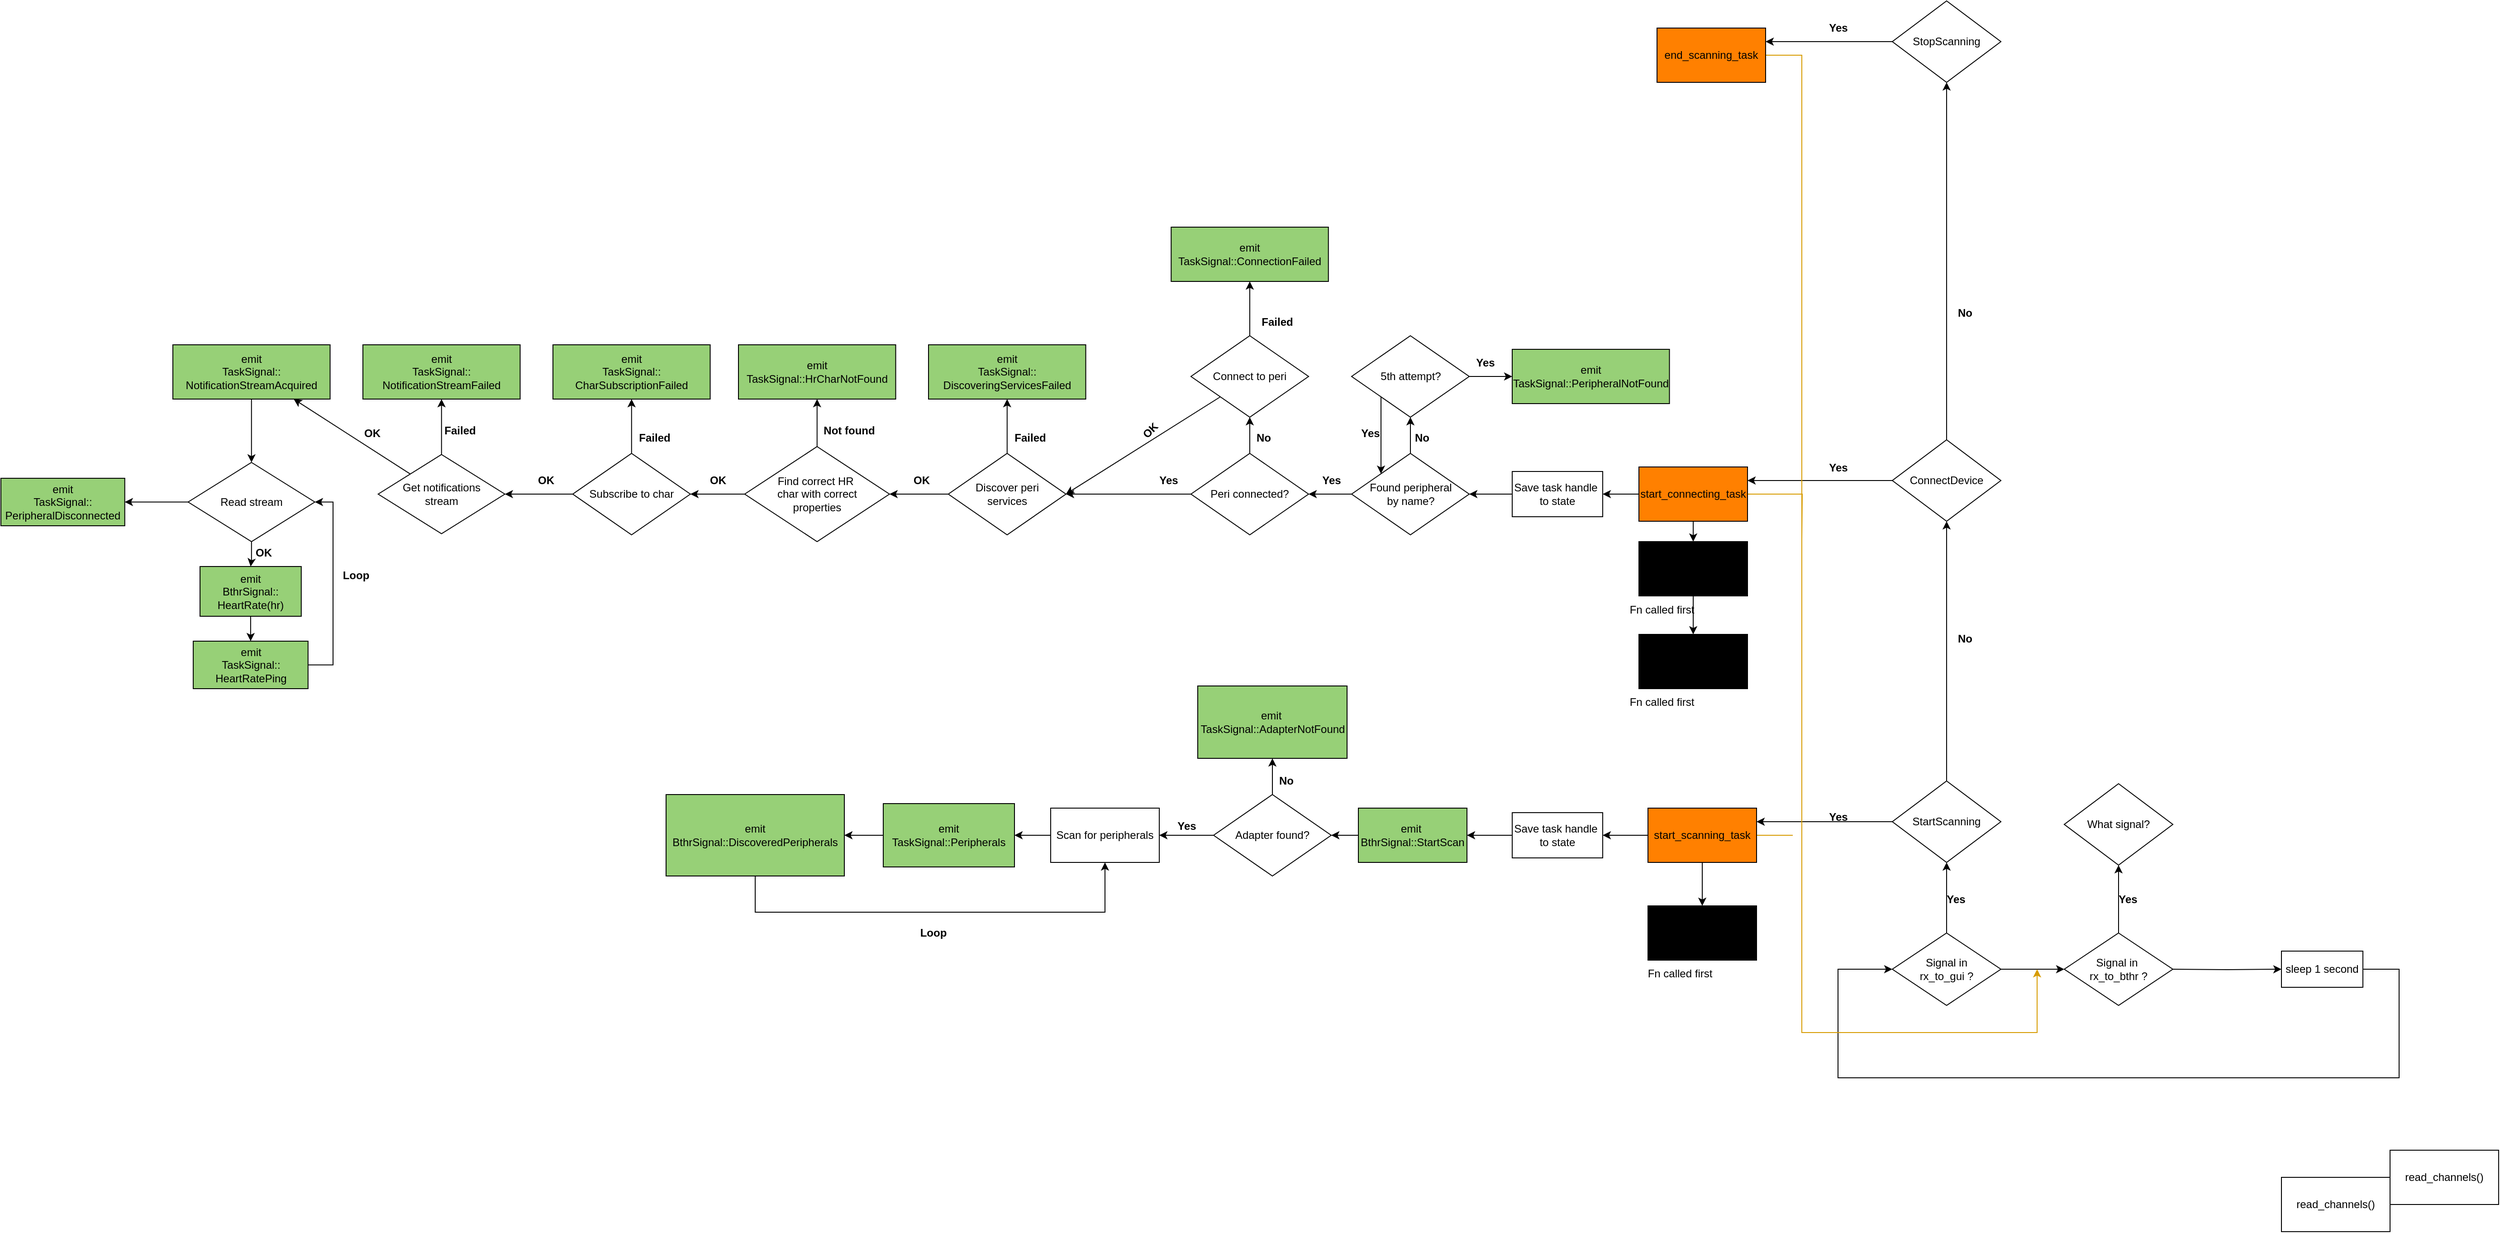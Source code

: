 <mxfile version="26.0.2">
  <diagram name="Page-1" id="8w59rCMsJNte71KDc1Jk">
    <mxGraphModel dx="4343" dy="2033" grid="1" gridSize="10" guides="1" tooltips="1" connect="1" arrows="1" fold="1" page="1" pageScale="1" pageWidth="850" pageHeight="1100" math="0" shadow="0">
      <root>
        <mxCell id="0" />
        <mxCell id="1" parent="0" />
        <mxCell id="6VdlnYM2MI9M8Oquc_70-3" value="read_channels()" style="rounded=0;whiteSpace=wrap;html=1;" parent="1" vertex="1">
          <mxGeometry x="560" y="340" width="120" height="60" as="geometry" />
        </mxCell>
        <mxCell id="6VdlnYM2MI9M8Oquc_70-4" value="read_channels()" style="rounded=0;whiteSpace=wrap;html=1;" parent="1" vertex="1">
          <mxGeometry x="680" y="310" width="120" height="60" as="geometry" />
        </mxCell>
        <mxCell id="6VdlnYM2MI9M8Oquc_70-38" style="edgeStyle=orthogonalEdgeStyle;rounded=0;orthogonalLoop=1;jettySize=auto;html=1;entryX=1;entryY=0.25;entryDx=0;entryDy=0;" parent="1" source="6VdlnYM2MI9M8Oquc_70-5" target="6VdlnYM2MI9M8Oquc_70-18" edge="1">
          <mxGeometry relative="1" as="geometry" />
        </mxCell>
        <mxCell id="j4w4JGmt5t1scwI-PXxY-17" style="edgeStyle=orthogonalEdgeStyle;rounded=0;orthogonalLoop=1;jettySize=auto;html=1;exitX=0.5;exitY=0;exitDx=0;exitDy=0;entryX=0.5;entryY=1;entryDx=0;entryDy=0;" edge="1" parent="1" source="6VdlnYM2MI9M8Oquc_70-5" target="6VdlnYM2MI9M8Oquc_70-17">
          <mxGeometry relative="1" as="geometry" />
        </mxCell>
        <mxCell id="6VdlnYM2MI9M8Oquc_70-5" value="StartScanning" style="rhombus;whiteSpace=wrap;html=1;" parent="1" vertex="1">
          <mxGeometry x="130" y="-98" width="120" height="90" as="geometry" />
        </mxCell>
        <mxCell id="6VdlnYM2MI9M8Oquc_70-11" value="" style="edgeStyle=orthogonalEdgeStyle;rounded=0;orthogonalLoop=1;jettySize=auto;html=1;" parent="1" edge="1">
          <mxGeometry relative="1" as="geometry">
            <mxPoint x="250" y="110" as="sourcePoint" />
            <mxPoint x="320" y="110" as="targetPoint" />
          </mxGeometry>
        </mxCell>
        <mxCell id="6VdlnYM2MI9M8Oquc_70-12" value="" style="edgeStyle=orthogonalEdgeStyle;rounded=0;orthogonalLoop=1;jettySize=auto;html=1;" parent="1" target="6VdlnYM2MI9M8Oquc_70-8" edge="1">
          <mxGeometry relative="1" as="geometry">
            <mxPoint x="440" y="110" as="sourcePoint" />
          </mxGeometry>
        </mxCell>
        <mxCell id="6VdlnYM2MI9M8Oquc_70-9" style="edgeStyle=orthogonalEdgeStyle;rounded=0;orthogonalLoop=1;jettySize=auto;html=1;entryX=0;entryY=0.5;entryDx=0;entryDy=0;exitX=1;exitY=0.5;exitDx=0;exitDy=0;" parent="1" source="6VdlnYM2MI9M8Oquc_70-8" edge="1">
          <mxGeometry relative="1" as="geometry">
            <mxPoint x="130" y="110" as="targetPoint" />
            <Array as="points">
              <mxPoint x="690" y="110" />
              <mxPoint x="690" y="230" />
              <mxPoint x="70" y="230" />
              <mxPoint x="70" y="110" />
            </Array>
          </mxGeometry>
        </mxCell>
        <mxCell id="6VdlnYM2MI9M8Oquc_70-8" value="sleep 1 second" style="rounded=0;whiteSpace=wrap;html=1;" parent="1" vertex="1">
          <mxGeometry x="560" y="90" width="90" height="40" as="geometry" />
        </mxCell>
        <mxCell id="6VdlnYM2MI9M8Oquc_70-13" value="What signal?" style="rhombus;whiteSpace=wrap;html=1;" parent="1" vertex="1">
          <mxGeometry x="320" y="-95" width="120" height="90" as="geometry" />
        </mxCell>
        <mxCell id="6VdlnYM2MI9M8Oquc_70-40" style="edgeStyle=orthogonalEdgeStyle;rounded=0;orthogonalLoop=1;jettySize=auto;html=1;exitX=0;exitY=0.5;exitDx=0;exitDy=0;entryX=1;entryY=0.25;entryDx=0;entryDy=0;" parent="1" source="6VdlnYM2MI9M8Oquc_70-16" target="6VdlnYM2MI9M8Oquc_70-29" edge="1">
          <mxGeometry relative="1" as="geometry" />
        </mxCell>
        <mxCell id="6VdlnYM2MI9M8Oquc_70-16" value="StopScanning" style="rhombus;whiteSpace=wrap;html=1;" parent="1" vertex="1">
          <mxGeometry x="130" y="-960" width="120" height="90" as="geometry" />
        </mxCell>
        <mxCell id="6VdlnYM2MI9M8Oquc_70-39" style="edgeStyle=orthogonalEdgeStyle;rounded=0;orthogonalLoop=1;jettySize=auto;html=1;exitX=0;exitY=0.5;exitDx=0;exitDy=0;entryX=1;entryY=0.25;entryDx=0;entryDy=0;" parent="1" source="6VdlnYM2MI9M8Oquc_70-17" target="6VdlnYM2MI9M8Oquc_70-28" edge="1">
          <mxGeometry relative="1" as="geometry" />
        </mxCell>
        <mxCell id="j4w4JGmt5t1scwI-PXxY-21" style="edgeStyle=orthogonalEdgeStyle;rounded=0;orthogonalLoop=1;jettySize=auto;html=1;exitX=0.5;exitY=0;exitDx=0;exitDy=0;entryX=0.5;entryY=1;entryDx=0;entryDy=0;" edge="1" parent="1" source="6VdlnYM2MI9M8Oquc_70-17" target="6VdlnYM2MI9M8Oquc_70-16">
          <mxGeometry relative="1" as="geometry" />
        </mxCell>
        <mxCell id="6VdlnYM2MI9M8Oquc_70-17" value="ConnectDevice" style="rhombus;whiteSpace=wrap;html=1;" parent="1" vertex="1">
          <mxGeometry x="130" y="-475" width="120" height="90" as="geometry" />
        </mxCell>
        <mxCell id="6VdlnYM2MI9M8Oquc_70-37" style="edgeStyle=orthogonalEdgeStyle;rounded=0;orthogonalLoop=1;jettySize=auto;html=1;exitX=1;exitY=0.5;exitDx=0;exitDy=0;fillColor=#ffe6cc;strokeColor=#d79b00;endArrow=none;endFill=0;" parent="1" source="6VdlnYM2MI9M8Oquc_70-18" edge="1">
          <mxGeometry relative="1" as="geometry">
            <mxPoint x="20" y="-38" as="targetPoint" />
          </mxGeometry>
        </mxCell>
        <mxCell id="6VdlnYM2MI9M8Oquc_70-58" style="edgeStyle=orthogonalEdgeStyle;rounded=0;orthogonalLoop=1;jettySize=auto;html=1;exitX=0;exitY=0.5;exitDx=0;exitDy=0;entryX=1;entryY=0.5;entryDx=0;entryDy=0;" parent="1" source="6VdlnYM2MI9M8Oquc_70-18" target="6VdlnYM2MI9M8Oquc_70-55" edge="1">
          <mxGeometry relative="1" as="geometry" />
        </mxCell>
        <mxCell id="j4w4JGmt5t1scwI-PXxY-2" value="" style="edgeStyle=orthogonalEdgeStyle;rounded=0;orthogonalLoop=1;jettySize=auto;html=1;" edge="1" parent="1" source="6VdlnYM2MI9M8Oquc_70-18" target="j4w4JGmt5t1scwI-PXxY-1">
          <mxGeometry relative="1" as="geometry" />
        </mxCell>
        <mxCell id="6VdlnYM2MI9M8Oquc_70-18" value="start_scanning_task" style="rounded=0;whiteSpace=wrap;html=1;fillColor=#FF8000;" parent="1" vertex="1">
          <mxGeometry x="-140" y="-68" width="120" height="60" as="geometry" />
        </mxCell>
        <mxCell id="j4w4JGmt5t1scwI-PXxY-4" value="" style="edgeStyle=orthogonalEdgeStyle;rounded=0;orthogonalLoop=1;jettySize=auto;html=1;" edge="1" parent="1" source="6VdlnYM2MI9M8Oquc_70-19" target="j4w4JGmt5t1scwI-PXxY-3">
          <mxGeometry relative="1" as="geometry" />
        </mxCell>
        <mxCell id="6VdlnYM2MI9M8Oquc_70-19" value="emit&amp;nbsp;&lt;div&gt;BthrSignal::StartScan&lt;/div&gt;" style="rounded=0;whiteSpace=wrap;html=1;fillColor=#97D077;" parent="1" vertex="1">
          <mxGeometry x="-460" y="-68" width="120" height="60" as="geometry" />
        </mxCell>
        <mxCell id="6VdlnYM2MI9M8Oquc_70-24" value="" style="edgeStyle=orthogonalEdgeStyle;rounded=0;orthogonalLoop=1;jettySize=auto;html=1;" parent="1" source="6VdlnYM2MI9M8Oquc_70-22" target="6VdlnYM2MI9M8Oquc_70-5" edge="1">
          <mxGeometry relative="1" as="geometry" />
        </mxCell>
        <mxCell id="6VdlnYM2MI9M8Oquc_70-22" value="Signal in&lt;div&gt;rx_to_gui ?&lt;/div&gt;" style="rhombus;whiteSpace=wrap;html=1;" parent="1" vertex="1">
          <mxGeometry x="130" y="70" width="120" height="80" as="geometry" />
        </mxCell>
        <mxCell id="6VdlnYM2MI9M8Oquc_70-26" value="" style="edgeStyle=orthogonalEdgeStyle;rounded=0;orthogonalLoop=1;jettySize=auto;html=1;" parent="1" source="6VdlnYM2MI9M8Oquc_70-23" target="6VdlnYM2MI9M8Oquc_70-13" edge="1">
          <mxGeometry relative="1" as="geometry" />
        </mxCell>
        <mxCell id="6VdlnYM2MI9M8Oquc_70-23" value="Signal in&amp;nbsp;&lt;div&gt;rx_to_bthr ?&lt;/div&gt;" style="rhombus;whiteSpace=wrap;html=1;" parent="1" vertex="1">
          <mxGeometry x="320" y="70" width="120" height="80" as="geometry" />
        </mxCell>
        <mxCell id="6VdlnYM2MI9M8Oquc_70-25" value="&lt;b&gt;Yes&lt;/b&gt;" style="text;html=1;align=center;verticalAlign=middle;resizable=0;points=[];autosize=1;strokeColor=none;fillColor=none;" parent="1" vertex="1">
          <mxGeometry x="180" y="18" width="40" height="30" as="geometry" />
        </mxCell>
        <mxCell id="6VdlnYM2MI9M8Oquc_70-27" value="&lt;b&gt;Yes&lt;/b&gt;" style="text;html=1;align=center;verticalAlign=middle;resizable=0;points=[];autosize=1;strokeColor=none;fillColor=none;" parent="1" vertex="1">
          <mxGeometry x="370" y="18" width="40" height="30" as="geometry" />
        </mxCell>
        <mxCell id="6VdlnYM2MI9M8Oquc_70-36" style="edgeStyle=orthogonalEdgeStyle;rounded=0;orthogonalLoop=1;jettySize=auto;html=1;exitX=1;exitY=0.5;exitDx=0;exitDy=0;fillColor=#ffe6cc;strokeColor=#d79b00;startArrow=none;startFill=0;endArrow=none;endFill=0;" parent="1" source="6VdlnYM2MI9M8Oquc_70-28" edge="1">
          <mxGeometry relative="1" as="geometry">
            <mxPoint x="30" y="-365" as="targetPoint" />
          </mxGeometry>
        </mxCell>
        <mxCell id="6VdlnYM2MI9M8Oquc_70-78" value="" style="edgeStyle=orthogonalEdgeStyle;rounded=0;orthogonalLoop=1;jettySize=auto;html=1;" parent="1" source="6VdlnYM2MI9M8Oquc_70-28" target="6VdlnYM2MI9M8Oquc_70-77" edge="1">
          <mxGeometry relative="1" as="geometry" />
        </mxCell>
        <mxCell id="j4w4JGmt5t1scwI-PXxY-19" style="edgeStyle=orthogonalEdgeStyle;rounded=0;orthogonalLoop=1;jettySize=auto;html=1;exitX=0.5;exitY=1;exitDx=0;exitDy=0;entryX=0.5;entryY=0;entryDx=0;entryDy=0;" edge="1" parent="1" source="6VdlnYM2MI9M8Oquc_70-28" target="j4w4JGmt5t1scwI-PXxY-12">
          <mxGeometry relative="1" as="geometry" />
        </mxCell>
        <mxCell id="6VdlnYM2MI9M8Oquc_70-28" value="start_connecting_task" style="rounded=0;whiteSpace=wrap;html=1;fillColor=#FF8000;" parent="1" vertex="1">
          <mxGeometry x="-150" y="-445" width="120" height="60" as="geometry" />
        </mxCell>
        <mxCell id="6VdlnYM2MI9M8Oquc_70-34" style="edgeStyle=orthogonalEdgeStyle;rounded=0;orthogonalLoop=1;jettySize=auto;html=1;exitX=1;exitY=0.5;exitDx=0;exitDy=0;fillColor=#ffe6cc;strokeColor=#d79b00;" parent="1" source="6VdlnYM2MI9M8Oquc_70-29" edge="1">
          <mxGeometry relative="1" as="geometry">
            <mxPoint x="290" y="110" as="targetPoint" />
            <Array as="points">
              <mxPoint x="30" y="-900" />
              <mxPoint x="30" y="180" />
              <mxPoint x="290" y="180" />
            </Array>
          </mxGeometry>
        </mxCell>
        <mxCell id="6VdlnYM2MI9M8Oquc_70-29" value="end_scanning_task" style="rounded=0;whiteSpace=wrap;html=1;fillColor=#FF8000;perimeter=rectanglePerimeter;" parent="1" vertex="1">
          <mxGeometry x="-130" y="-930" width="120" height="60" as="geometry" />
        </mxCell>
        <mxCell id="6VdlnYM2MI9M8Oquc_70-49" value="" style="edgeStyle=orthogonalEdgeStyle;rounded=0;orthogonalLoop=1;jettySize=auto;html=1;" parent="1" source="6VdlnYM2MI9M8Oquc_70-42" target="6VdlnYM2MI9M8Oquc_70-46" edge="1">
          <mxGeometry relative="1" as="geometry" />
        </mxCell>
        <mxCell id="6VdlnYM2MI9M8Oquc_70-42" value="Scan for peripherals" style="rounded=0;whiteSpace=wrap;html=1;" parent="1" vertex="1">
          <mxGeometry x="-800" y="-68" width="120" height="60" as="geometry" />
        </mxCell>
        <mxCell id="6VdlnYM2MI9M8Oquc_70-50" value="" style="edgeStyle=orthogonalEdgeStyle;rounded=0;orthogonalLoop=1;jettySize=auto;html=1;" parent="1" source="6VdlnYM2MI9M8Oquc_70-46" target="6VdlnYM2MI9M8Oquc_70-48" edge="1">
          <mxGeometry relative="1" as="geometry" />
        </mxCell>
        <mxCell id="6VdlnYM2MI9M8Oquc_70-46" value="emit&lt;div&gt;TaskSignal::Peripherals&lt;/div&gt;" style="rounded=0;whiteSpace=wrap;html=1;fillColor=#97D077;" parent="1" vertex="1">
          <mxGeometry x="-985" y="-73" width="145" height="70" as="geometry" />
        </mxCell>
        <mxCell id="6VdlnYM2MI9M8Oquc_70-51" style="edgeStyle=orthogonalEdgeStyle;rounded=0;orthogonalLoop=1;jettySize=auto;html=1;exitX=0.5;exitY=1;exitDx=0;exitDy=0;entryX=0.5;entryY=1;entryDx=0;entryDy=0;" parent="1" source="6VdlnYM2MI9M8Oquc_70-48" target="6VdlnYM2MI9M8Oquc_70-42" edge="1">
          <mxGeometry relative="1" as="geometry">
            <Array as="points">
              <mxPoint x="-1126" y="47" />
              <mxPoint x="-740" y="47" />
            </Array>
          </mxGeometry>
        </mxCell>
        <mxCell id="6VdlnYM2MI9M8Oquc_70-48" value="emit&lt;div&gt;BthrSignal::DiscoveredPeripherals&lt;/div&gt;" style="rounded=0;whiteSpace=wrap;html=1;fillColor=#97D077;" parent="1" vertex="1">
          <mxGeometry x="-1225" y="-83" width="197" height="90" as="geometry" />
        </mxCell>
        <mxCell id="6VdlnYM2MI9M8Oquc_70-52" value="&lt;b&gt;Loop&lt;/b&gt;" style="text;html=1;align=center;verticalAlign=middle;resizable=0;points=[];autosize=1;strokeColor=none;fillColor=none;" parent="1" vertex="1">
          <mxGeometry x="-955" y="55" width="50" height="30" as="geometry" />
        </mxCell>
        <mxCell id="6VdlnYM2MI9M8Oquc_70-96" value="" style="edgeStyle=orthogonalEdgeStyle;rounded=0;orthogonalLoop=1;jettySize=auto;html=1;" parent="1" source="6VdlnYM2MI9M8Oquc_70-53" target="6VdlnYM2MI9M8Oquc_70-64" edge="1">
          <mxGeometry relative="1" as="geometry" />
        </mxCell>
        <mxCell id="j4w4JGmt5t1scwI-PXxY-26" value="" style="edgeStyle=orthogonalEdgeStyle;rounded=0;orthogonalLoop=1;jettySize=auto;html=1;" edge="1" parent="1" source="6VdlnYM2MI9M8Oquc_70-53" target="j4w4JGmt5t1scwI-PXxY-24">
          <mxGeometry relative="1" as="geometry" />
        </mxCell>
        <mxCell id="6VdlnYM2MI9M8Oquc_70-53" value="Found peripheral&lt;div&gt;by name?&lt;/div&gt;" style="rhombus;whiteSpace=wrap;html=1;" parent="1" vertex="1">
          <mxGeometry x="-467.5" y="-460" width="130" height="90" as="geometry" />
        </mxCell>
        <mxCell id="6VdlnYM2MI9M8Oquc_70-59" style="edgeStyle=orthogonalEdgeStyle;rounded=0;orthogonalLoop=1;jettySize=auto;html=1;exitX=0;exitY=0.5;exitDx=0;exitDy=0;entryX=1;entryY=0.5;entryDx=0;entryDy=0;" parent="1" source="6VdlnYM2MI9M8Oquc_70-55" target="6VdlnYM2MI9M8Oquc_70-19" edge="1">
          <mxGeometry relative="1" as="geometry" />
        </mxCell>
        <mxCell id="6VdlnYM2MI9M8Oquc_70-55" value="Save task handle&amp;nbsp;&lt;div&gt;to state&lt;/div&gt;" style="rounded=0;whiteSpace=wrap;html=1;" parent="1" vertex="1">
          <mxGeometry x="-290" y="-63" width="100" height="50" as="geometry" />
        </mxCell>
        <mxCell id="6VdlnYM2MI9M8Oquc_70-60" value="emit&lt;div&gt;TaskSignal::PeripheralNotFound&lt;/div&gt;" style="rounded=0;whiteSpace=wrap;html=1;fillColor=#97D077;" parent="1" vertex="1">
          <mxGeometry x="-290" y="-575" width="173.75" height="60" as="geometry" />
        </mxCell>
        <mxCell id="6VdlnYM2MI9M8Oquc_70-62" value="&lt;b&gt;No&lt;/b&gt;" style="text;html=1;align=center;verticalAlign=middle;resizable=0;points=[];autosize=1;strokeColor=none;fillColor=none;" parent="1" vertex="1">
          <mxGeometry x="-410" y="-492" width="40" height="30" as="geometry" />
        </mxCell>
        <mxCell id="6VdlnYM2MI9M8Oquc_70-63" value="" style="edgeStyle=orthogonalEdgeStyle;rounded=0;orthogonalLoop=1;jettySize=auto;html=1;" parent="1" source="6VdlnYM2MI9M8Oquc_70-64" edge="1">
          <mxGeometry relative="1" as="geometry">
            <mxPoint x="-580" y="-500" as="targetPoint" />
          </mxGeometry>
        </mxCell>
        <mxCell id="6VdlnYM2MI9M8Oquc_70-87" value="" style="edgeStyle=orthogonalEdgeStyle;rounded=0;orthogonalLoop=1;jettySize=auto;html=1;entryX=1;entryY=0.5;entryDx=0;entryDy=0;" parent="1" source="6VdlnYM2MI9M8Oquc_70-64" target="6VdlnYM2MI9M8Oquc_70-68" edge="1">
          <mxGeometry relative="1" as="geometry">
            <mxPoint x="-700" y="-415" as="targetPoint" />
          </mxGeometry>
        </mxCell>
        <mxCell id="6VdlnYM2MI9M8Oquc_70-64" value="Peri connected?" style="rhombus;whiteSpace=wrap;html=1;" parent="1" vertex="1">
          <mxGeometry x="-645" y="-460" width="130" height="90" as="geometry" />
        </mxCell>
        <mxCell id="6VdlnYM2MI9M8Oquc_70-66" value="&lt;b&gt;No&lt;/b&gt;" style="text;html=1;align=center;verticalAlign=middle;resizable=0;points=[];autosize=1;strokeColor=none;fillColor=none;" parent="1" vertex="1">
          <mxGeometry x="-585" y="-492" width="40" height="30" as="geometry" />
        </mxCell>
        <mxCell id="6VdlnYM2MI9M8Oquc_70-67" value="" style="edgeStyle=orthogonalEdgeStyle;rounded=0;orthogonalLoop=1;jettySize=auto;html=1;entryX=0.5;entryY=1;entryDx=0;entryDy=0;" parent="1" source="6VdlnYM2MI9M8Oquc_70-68" target="hcD3akqN_eCQVYDGbXi9-1" edge="1">
          <mxGeometry relative="1" as="geometry">
            <mxPoint x="-848.12" y="-510" as="targetPoint" />
          </mxGeometry>
        </mxCell>
        <mxCell id="6VdlnYM2MI9M8Oquc_70-94" value="" style="edgeStyle=orthogonalEdgeStyle;rounded=0;orthogonalLoop=1;jettySize=auto;html=1;" parent="1" source="6VdlnYM2MI9M8Oquc_70-68" target="6VdlnYM2MI9M8Oquc_70-72" edge="1">
          <mxGeometry relative="1" as="geometry" />
        </mxCell>
        <mxCell id="6VdlnYM2MI9M8Oquc_70-68" value="Discover peri&lt;div&gt;services&lt;/div&gt;" style="rhombus;whiteSpace=wrap;html=1;" parent="1" vertex="1">
          <mxGeometry x="-913.12" y="-460" width="130" height="90" as="geometry" />
        </mxCell>
        <mxCell id="6VdlnYM2MI9M8Oquc_70-70" value="&lt;b&gt;Failed&lt;/b&gt;" style="text;html=1;align=center;verticalAlign=middle;resizable=0;points=[];autosize=1;strokeColor=none;fillColor=none;" parent="1" vertex="1">
          <mxGeometry x="-853.12" y="-492" width="60" height="30" as="geometry" />
        </mxCell>
        <mxCell id="6VdlnYM2MI9M8Oquc_70-71" value="" style="edgeStyle=orthogonalEdgeStyle;rounded=0;orthogonalLoop=1;jettySize=auto;html=1;entryX=0.5;entryY=1;entryDx=0;entryDy=0;" parent="1" source="6VdlnYM2MI9M8Oquc_70-72" target="hcD3akqN_eCQVYDGbXi9-4" edge="1">
          <mxGeometry relative="1" as="geometry">
            <mxPoint x="-1058.12" y="-515" as="targetPoint" />
          </mxGeometry>
        </mxCell>
        <mxCell id="6VdlnYM2MI9M8Oquc_70-108" value="" style="edgeStyle=orthogonalEdgeStyle;rounded=0;orthogonalLoop=1;jettySize=auto;html=1;" parent="1" source="6VdlnYM2MI9M8Oquc_70-72" target="6VdlnYM2MI9M8Oquc_70-100" edge="1">
          <mxGeometry relative="1" as="geometry" />
        </mxCell>
        <mxCell id="6VdlnYM2MI9M8Oquc_70-72" value="Find correct HR&amp;nbsp;&lt;div&gt;char&amp;nbsp;&lt;span style=&quot;background-color: initial;&quot;&gt;with correct&lt;/span&gt;&lt;div&gt;properties&lt;/div&gt;&lt;/div&gt;" style="rhombus;whiteSpace=wrap;html=1;" parent="1" vertex="1">
          <mxGeometry x="-1138.12" y="-467.5" width="160" height="105" as="geometry" />
        </mxCell>
        <mxCell id="6VdlnYM2MI9M8Oquc_70-74" value="&lt;b&gt;Not found&lt;/b&gt;" style="text;html=1;align=center;verticalAlign=middle;resizable=0;points=[];autosize=1;strokeColor=none;fillColor=none;" parent="1" vertex="1">
          <mxGeometry x="-1063.12" y="-500" width="80" height="30" as="geometry" />
        </mxCell>
        <mxCell id="6VdlnYM2MI9M8Oquc_70-82" value="" style="edgeStyle=orthogonalEdgeStyle;rounded=0;orthogonalLoop=1;jettySize=auto;html=1;entryX=0.5;entryY=1;entryDx=0;entryDy=0;" parent="1" source="6VdlnYM2MI9M8Oquc_70-76" target="hcD3akqN_eCQVYDGbXi9-3" edge="1">
          <mxGeometry relative="1" as="geometry">
            <mxPoint x="-580" y="-630" as="targetPoint" />
          </mxGeometry>
        </mxCell>
        <mxCell id="j4w4JGmt5t1scwI-PXxY-33" style="rounded=0;orthogonalLoop=1;jettySize=auto;html=1;exitX=0;exitY=1;exitDx=0;exitDy=0;entryX=1;entryY=0.5;entryDx=0;entryDy=0;" edge="1" parent="1" source="6VdlnYM2MI9M8Oquc_70-76" target="6VdlnYM2MI9M8Oquc_70-68">
          <mxGeometry relative="1" as="geometry" />
        </mxCell>
        <mxCell id="6VdlnYM2MI9M8Oquc_70-76" value="Connect to peri" style="rhombus;whiteSpace=wrap;html=1;" parent="1" vertex="1">
          <mxGeometry x="-645" y="-590" width="130" height="90" as="geometry" />
        </mxCell>
        <mxCell id="6VdlnYM2MI9M8Oquc_70-80" style="edgeStyle=orthogonalEdgeStyle;rounded=0;orthogonalLoop=1;jettySize=auto;html=1;exitX=0;exitY=0.5;exitDx=0;exitDy=0;entryX=1;entryY=0.5;entryDx=0;entryDy=0;" parent="1" source="6VdlnYM2MI9M8Oquc_70-77" target="6VdlnYM2MI9M8Oquc_70-53" edge="1">
          <mxGeometry relative="1" as="geometry" />
        </mxCell>
        <mxCell id="6VdlnYM2MI9M8Oquc_70-77" value="Save task handle&amp;nbsp;&lt;div&gt;to state&lt;/div&gt;" style="rounded=0;whiteSpace=wrap;html=1;" parent="1" vertex="1">
          <mxGeometry x="-290" y="-440" width="100" height="50" as="geometry" />
        </mxCell>
        <mxCell id="6VdlnYM2MI9M8Oquc_70-83" value="&lt;b&gt;Failed&lt;/b&gt;" style="text;html=1;align=center;verticalAlign=middle;resizable=0;points=[];autosize=1;strokeColor=none;fillColor=none;" parent="1" vertex="1">
          <mxGeometry x="-580" y="-620" width="60" height="30" as="geometry" />
        </mxCell>
        <mxCell id="6VdlnYM2MI9M8Oquc_70-88" value="&lt;b&gt;OK&lt;/b&gt;" style="text;html=1;align=center;verticalAlign=middle;resizable=0;points=[];autosize=1;strokeColor=none;fillColor=none;rotation=-45;" parent="1" vertex="1">
          <mxGeometry x="-710" y="-500" width="40" height="30" as="geometry" />
        </mxCell>
        <mxCell id="6VdlnYM2MI9M8Oquc_70-89" value="&lt;b&gt;Yes&lt;/b&gt;" style="text;html=1;align=center;verticalAlign=middle;resizable=0;points=[];autosize=1;strokeColor=none;fillColor=none;" parent="1" vertex="1">
          <mxGeometry x="-690" y="-445" width="40" height="30" as="geometry" />
        </mxCell>
        <mxCell id="6VdlnYM2MI9M8Oquc_70-95" value="&lt;b&gt;OK&lt;/b&gt;" style="text;html=1;align=center;verticalAlign=middle;resizable=0;points=[];autosize=1;strokeColor=none;fillColor=none;" parent="1" vertex="1">
          <mxGeometry x="-963.12" y="-445" width="40" height="30" as="geometry" />
        </mxCell>
        <mxCell id="6VdlnYM2MI9M8Oquc_70-98" value="" style="edgeStyle=orthogonalEdgeStyle;rounded=0;orthogonalLoop=1;jettySize=auto;html=1;entryX=0.5;entryY=1;entryDx=0;entryDy=0;" parent="1" source="6VdlnYM2MI9M8Oquc_70-100" target="hcD3akqN_eCQVYDGbXi9-2" edge="1">
          <mxGeometry relative="1" as="geometry">
            <mxPoint x="-1263.12" y="-510" as="targetPoint" />
          </mxGeometry>
        </mxCell>
        <mxCell id="6VdlnYM2MI9M8Oquc_70-99" value="" style="edgeStyle=orthogonalEdgeStyle;rounded=0;orthogonalLoop=1;jettySize=auto;html=1;" parent="1" source="6VdlnYM2MI9M8Oquc_70-100" target="6VdlnYM2MI9M8Oquc_70-104" edge="1">
          <mxGeometry relative="1" as="geometry" />
        </mxCell>
        <mxCell id="6VdlnYM2MI9M8Oquc_70-100" value="Subscribe to char" style="rhombus;whiteSpace=wrap;html=1;" parent="1" vertex="1">
          <mxGeometry x="-1328.12" y="-460" width="130" height="90" as="geometry" />
        </mxCell>
        <mxCell id="6VdlnYM2MI9M8Oquc_70-102" value="&lt;b&gt;Failed&lt;/b&gt;" style="text;html=1;align=center;verticalAlign=middle;resizable=0;points=[];autosize=1;strokeColor=none;fillColor=none;" parent="1" vertex="1">
          <mxGeometry x="-1268.12" y="-492" width="60" height="30" as="geometry" />
        </mxCell>
        <mxCell id="6VdlnYM2MI9M8Oquc_70-103" value="" style="edgeStyle=orthogonalEdgeStyle;rounded=0;orthogonalLoop=1;jettySize=auto;html=1;entryX=0.5;entryY=1;entryDx=0;entryDy=0;" parent="1" source="6VdlnYM2MI9M8Oquc_70-104" target="hcD3akqN_eCQVYDGbXi9-5" edge="1">
          <mxGeometry relative="1" as="geometry">
            <mxPoint x="-1473.12" y="-515" as="targetPoint" />
          </mxGeometry>
        </mxCell>
        <mxCell id="j4w4JGmt5t1scwI-PXxY-35" value="" style="rounded=0;orthogonalLoop=1;jettySize=auto;html=1;" edge="1" parent="1" source="6VdlnYM2MI9M8Oquc_70-104" target="j4w4JGmt5t1scwI-PXxY-34">
          <mxGeometry relative="1" as="geometry" />
        </mxCell>
        <mxCell id="6VdlnYM2MI9M8Oquc_70-104" value="Get notifications&lt;div&gt;stream&lt;/div&gt;" style="rhombus;whiteSpace=wrap;html=1;" parent="1" vertex="1">
          <mxGeometry x="-1543.12" y="-458.75" width="140" height="87.5" as="geometry" />
        </mxCell>
        <mxCell id="6VdlnYM2MI9M8Oquc_70-106" value="&lt;b&gt;Failed&lt;/b&gt;" style="text;html=1;align=center;verticalAlign=middle;resizable=0;points=[];autosize=1;strokeColor=none;fillColor=none;" parent="1" vertex="1">
          <mxGeometry x="-1483.12" y="-500" width="60" height="30" as="geometry" />
        </mxCell>
        <mxCell id="6VdlnYM2MI9M8Oquc_70-107" value="&lt;b&gt;OK&lt;/b&gt;" style="text;html=1;align=center;verticalAlign=middle;resizable=0;points=[];autosize=1;strokeColor=none;fillColor=none;" parent="1" vertex="1">
          <mxGeometry x="-1378.12" y="-445" width="40" height="30" as="geometry" />
        </mxCell>
        <mxCell id="6VdlnYM2MI9M8Oquc_70-109" value="&lt;b&gt;OK&lt;/b&gt;" style="text;html=1;align=center;verticalAlign=middle;resizable=0;points=[];autosize=1;strokeColor=none;fillColor=none;" parent="1" vertex="1">
          <mxGeometry x="-1188.12" y="-445" width="40" height="30" as="geometry" />
        </mxCell>
        <mxCell id="hcD3akqN_eCQVYDGbXi9-1" value="emit&lt;div&gt;TaskSignal::&lt;/div&gt;&lt;div&gt;DiscoveringServicesFailed&lt;/div&gt;" style="rounded=0;whiteSpace=wrap;html=1;fillColor=#97D077;" parent="1" vertex="1">
          <mxGeometry x="-934.99" y="-580" width="173.75" height="60" as="geometry" />
        </mxCell>
        <mxCell id="hcD3akqN_eCQVYDGbXi9-2" value="emit&lt;div&gt;TaskSignal::&lt;/div&gt;&lt;div&gt;CharSubscriptionFailed&lt;/div&gt;" style="rounded=0;whiteSpace=wrap;html=1;fillColor=#97D077;" parent="1" vertex="1">
          <mxGeometry x="-1350" y="-580" width="173.75" height="60" as="geometry" />
        </mxCell>
        <mxCell id="hcD3akqN_eCQVYDGbXi9-3" value="emit&lt;div&gt;TaskSignal::ConnectionFailed&lt;/div&gt;" style="rounded=0;whiteSpace=wrap;html=1;fillColor=#97D077;" parent="1" vertex="1">
          <mxGeometry x="-666.87" y="-710" width="173.75" height="60" as="geometry" />
        </mxCell>
        <mxCell id="hcD3akqN_eCQVYDGbXi9-4" value="emit&lt;div&gt;TaskSignal::HrCharNotFound&lt;/div&gt;" style="rounded=0;whiteSpace=wrap;html=1;fillColor=#97D077;" parent="1" vertex="1">
          <mxGeometry x="-1145" y="-580" width="173.75" height="60" as="geometry" />
        </mxCell>
        <mxCell id="hcD3akqN_eCQVYDGbXi9-5" value="emit&lt;div&gt;TaskSignal::&lt;/div&gt;&lt;div&gt;NotificationStreamFailed&lt;/div&gt;" style="rounded=0;whiteSpace=wrap;html=1;fillColor=#97D077;" parent="1" vertex="1">
          <mxGeometry x="-1560" y="-580" width="173.75" height="60" as="geometry" />
        </mxCell>
        <mxCell id="hcD3akqN_eCQVYDGbXi9-7" value="&lt;b&gt;Yes&lt;/b&gt;" style="text;html=1;align=center;verticalAlign=middle;resizable=0;points=[];autosize=1;strokeColor=none;fillColor=none;" parent="1" vertex="1">
          <mxGeometry x="-510" y="-445" width="40" height="30" as="geometry" />
        </mxCell>
        <mxCell id="j4w4JGmt5t1scwI-PXxY-1" value="end_scanning_task" style="rounded=0;whiteSpace=wrap;html=1;fillStyle=hatch;gradientColor=none;gradientDirection=south;fillColor=light-dark(#FFFFFF,#FF8000);strokeColor=default;" vertex="1" parent="1">
          <mxGeometry x="-140" y="40" width="120" height="60" as="geometry" />
        </mxCell>
        <mxCell id="j4w4JGmt5t1scwI-PXxY-5" value="" style="edgeStyle=orthogonalEdgeStyle;rounded=0;orthogonalLoop=1;jettySize=auto;html=1;" edge="1" parent="1" source="j4w4JGmt5t1scwI-PXxY-3" target="6VdlnYM2MI9M8Oquc_70-42">
          <mxGeometry relative="1" as="geometry" />
        </mxCell>
        <mxCell id="j4w4JGmt5t1scwI-PXxY-10" value="" style="edgeStyle=orthogonalEdgeStyle;rounded=0;orthogonalLoop=1;jettySize=auto;html=1;" edge="1" parent="1" source="j4w4JGmt5t1scwI-PXxY-3" target="j4w4JGmt5t1scwI-PXxY-9">
          <mxGeometry relative="1" as="geometry" />
        </mxCell>
        <mxCell id="j4w4JGmt5t1scwI-PXxY-3" value="Adapter found?" style="rhombus;whiteSpace=wrap;html=1;" vertex="1" parent="1">
          <mxGeometry x="-620" y="-83" width="130" height="90" as="geometry" />
        </mxCell>
        <mxCell id="j4w4JGmt5t1scwI-PXxY-7" value="&lt;b&gt;Yes&lt;/b&gt;" style="text;html=1;align=center;verticalAlign=middle;resizable=0;points=[];autosize=1;strokeColor=none;fillColor=none;" vertex="1" parent="1">
          <mxGeometry x="-670" y="-63" width="40" height="30" as="geometry" />
        </mxCell>
        <mxCell id="j4w4JGmt5t1scwI-PXxY-8" value="&lt;b&gt;No&lt;/b&gt;" style="text;html=1;align=center;verticalAlign=middle;resizable=0;points=[];autosize=1;strokeColor=none;fillColor=none;" vertex="1" parent="1">
          <mxGeometry x="-560" y="-113" width="40" height="30" as="geometry" />
        </mxCell>
        <mxCell id="j4w4JGmt5t1scwI-PXxY-9" value="emit&amp;nbsp;&lt;div&gt;TaskSignal::AdapterNotFound&lt;/div&gt;" style="rounded=0;whiteSpace=wrap;html=1;fillColor=#97D077;" vertex="1" parent="1">
          <mxGeometry x="-637.5" y="-203" width="165" height="80" as="geometry" />
        </mxCell>
        <mxCell id="j4w4JGmt5t1scwI-PXxY-11" value="Fn called first" style="text;html=1;align=center;verticalAlign=middle;resizable=0;points=[];autosize=1;strokeColor=none;fillColor=none;" vertex="1" parent="1">
          <mxGeometry x="-150" y="100" width="90" height="30" as="geometry" />
        </mxCell>
        <mxCell id="j4w4JGmt5t1scwI-PXxY-20" style="edgeStyle=orthogonalEdgeStyle;rounded=0;orthogonalLoop=1;jettySize=auto;html=1;exitX=0.5;exitY=1;exitDx=0;exitDy=0;entryX=0.5;entryY=0;entryDx=0;entryDy=0;" edge="1" parent="1" source="j4w4JGmt5t1scwI-PXxY-12" target="j4w4JGmt5t1scwI-PXxY-14">
          <mxGeometry relative="1" as="geometry" />
        </mxCell>
        <mxCell id="j4w4JGmt5t1scwI-PXxY-12" value="end_connecting_task" style="rounded=0;whiteSpace=wrap;html=1;fillStyle=hatch;gradientColor=none;gradientDirection=south;fillColor=light-dark(#FFFFFF,#FF8000);strokeColor=default;" vertex="1" parent="1">
          <mxGeometry x="-150" y="-362.5" width="120" height="60" as="geometry" />
        </mxCell>
        <mxCell id="j4w4JGmt5t1scwI-PXxY-13" value="Fn called first" style="text;html=1;align=center;verticalAlign=middle;resizable=0;points=[];autosize=1;strokeColor=none;fillColor=none;" vertex="1" parent="1">
          <mxGeometry x="-170" y="-302.5" width="90" height="30" as="geometry" />
        </mxCell>
        <mxCell id="j4w4JGmt5t1scwI-PXxY-14" value="end_scanning_task" style="rounded=0;whiteSpace=wrap;html=1;fillStyle=hatch;gradientColor=none;gradientDirection=south;fillColor=light-dark(#FFFFFF,#FF8000);strokeColor=default;" vertex="1" parent="1">
          <mxGeometry x="-150" y="-260" width="120" height="60" as="geometry" />
        </mxCell>
        <mxCell id="j4w4JGmt5t1scwI-PXxY-15" value="Fn called first" style="text;html=1;align=center;verticalAlign=middle;resizable=0;points=[];autosize=1;strokeColor=none;fillColor=none;" vertex="1" parent="1">
          <mxGeometry x="-170" y="-200" width="90" height="30" as="geometry" />
        </mxCell>
        <mxCell id="j4w4JGmt5t1scwI-PXxY-16" value="&lt;b&gt;Yes&lt;/b&gt;" style="text;html=1;align=center;verticalAlign=middle;resizable=0;points=[];autosize=1;strokeColor=none;fillColor=none;" vertex="1" parent="1">
          <mxGeometry x="50" y="-73" width="40" height="30" as="geometry" />
        </mxCell>
        <mxCell id="j4w4JGmt5t1scwI-PXxY-18" value="&lt;b&gt;No&lt;/b&gt;" style="text;html=1;align=center;verticalAlign=middle;resizable=0;points=[];autosize=1;strokeColor=none;fillColor=none;" vertex="1" parent="1">
          <mxGeometry x="190" y="-270" width="40" height="30" as="geometry" />
        </mxCell>
        <mxCell id="j4w4JGmt5t1scwI-PXxY-22" value="&lt;b&gt;No&lt;/b&gt;" style="text;html=1;align=center;verticalAlign=middle;resizable=0;points=[];autosize=1;strokeColor=none;fillColor=none;" vertex="1" parent="1">
          <mxGeometry x="190" y="-630" width="40" height="30" as="geometry" />
        </mxCell>
        <mxCell id="j4w4JGmt5t1scwI-PXxY-23" value="&lt;b&gt;Yes&lt;/b&gt;" style="text;html=1;align=center;verticalAlign=middle;resizable=0;points=[];autosize=1;strokeColor=none;fillColor=none;" vertex="1" parent="1">
          <mxGeometry x="50" y="-458.75" width="40" height="30" as="geometry" />
        </mxCell>
        <mxCell id="j4w4JGmt5t1scwI-PXxY-28" value="" style="edgeStyle=orthogonalEdgeStyle;rounded=0;orthogonalLoop=1;jettySize=auto;html=1;" edge="1" parent="1" source="j4w4JGmt5t1scwI-PXxY-24" target="6VdlnYM2MI9M8Oquc_70-60">
          <mxGeometry relative="1" as="geometry" />
        </mxCell>
        <mxCell id="j4w4JGmt5t1scwI-PXxY-29" style="edgeStyle=orthogonalEdgeStyle;rounded=0;orthogonalLoop=1;jettySize=auto;html=1;exitX=0;exitY=1;exitDx=0;exitDy=0;entryX=0;entryY=0;entryDx=0;entryDy=0;" edge="1" parent="1" source="j4w4JGmt5t1scwI-PXxY-24" target="6VdlnYM2MI9M8Oquc_70-53">
          <mxGeometry relative="1" as="geometry" />
        </mxCell>
        <mxCell id="j4w4JGmt5t1scwI-PXxY-24" value="5th attempt?" style="rhombus;whiteSpace=wrap;html=1;" vertex="1" parent="1">
          <mxGeometry x="-467.5" y="-590" width="130" height="90" as="geometry" />
        </mxCell>
        <mxCell id="j4w4JGmt5t1scwI-PXxY-30" value="&lt;b&gt;Yes&lt;/b&gt;" style="text;html=1;align=center;verticalAlign=middle;resizable=0;points=[];autosize=1;strokeColor=none;fillColor=none;" vertex="1" parent="1">
          <mxGeometry x="-467.5" y="-497.5" width="40" height="30" as="geometry" />
        </mxCell>
        <mxCell id="j4w4JGmt5t1scwI-PXxY-31" value="&lt;b&gt;Yes&lt;/b&gt;" style="text;html=1;align=center;verticalAlign=middle;resizable=0;points=[];autosize=1;strokeColor=none;fillColor=none;" vertex="1" parent="1">
          <mxGeometry x="-340" y="-575" width="40" height="30" as="geometry" />
        </mxCell>
        <mxCell id="j4w4JGmt5t1scwI-PXxY-39" value="" style="edgeStyle=orthogonalEdgeStyle;rounded=0;orthogonalLoop=1;jettySize=auto;html=1;" edge="1" parent="1" source="j4w4JGmt5t1scwI-PXxY-34" target="j4w4JGmt5t1scwI-PXxY-38">
          <mxGeometry relative="1" as="geometry" />
        </mxCell>
        <mxCell id="j4w4JGmt5t1scwI-PXxY-34" value="emit&lt;div&gt;TaskSignal::&lt;/div&gt;&lt;div&gt;NotificationStreamAcquired&lt;/div&gt;" style="rounded=0;whiteSpace=wrap;html=1;fillColor=#97D077;" vertex="1" parent="1">
          <mxGeometry x="-1769.99" y="-580" width="173.75" height="60" as="geometry" />
        </mxCell>
        <mxCell id="j4w4JGmt5t1scwI-PXxY-36" value="&lt;b&gt;OK&lt;/b&gt;" style="text;html=1;align=center;verticalAlign=middle;resizable=0;points=[];autosize=1;strokeColor=none;fillColor=none;" vertex="1" parent="1">
          <mxGeometry x="-1570" y="-497.5" width="40" height="30" as="geometry" />
        </mxCell>
        <mxCell id="j4w4JGmt5t1scwI-PXxY-42" value="" style="edgeStyle=orthogonalEdgeStyle;rounded=0;orthogonalLoop=1;jettySize=auto;html=1;" edge="1" parent="1" source="j4w4JGmt5t1scwI-PXxY-38" target="j4w4JGmt5t1scwI-PXxY-41">
          <mxGeometry relative="1" as="geometry" />
        </mxCell>
        <mxCell id="j4w4JGmt5t1scwI-PXxY-49" value="" style="edgeStyle=orthogonalEdgeStyle;rounded=0;orthogonalLoop=1;jettySize=auto;html=1;" edge="1" parent="1" source="j4w4JGmt5t1scwI-PXxY-38" target="j4w4JGmt5t1scwI-PXxY-48">
          <mxGeometry relative="1" as="geometry" />
        </mxCell>
        <mxCell id="j4w4JGmt5t1scwI-PXxY-38" value="Read stream" style="rhombus;whiteSpace=wrap;html=1;" vertex="1" parent="1">
          <mxGeometry x="-1753.11" y="-450" width="140" height="87.5" as="geometry" />
        </mxCell>
        <mxCell id="j4w4JGmt5t1scwI-PXxY-44" style="edgeStyle=orthogonalEdgeStyle;rounded=0;orthogonalLoop=1;jettySize=auto;html=1;entryX=1;entryY=0.5;entryDx=0;entryDy=0;" edge="1" parent="1" source="j4w4JGmt5t1scwI-PXxY-40" target="j4w4JGmt5t1scwI-PXxY-38">
          <mxGeometry relative="1" as="geometry">
            <Array as="points">
              <mxPoint x="-1593" y="-226" />
              <mxPoint x="-1593" y="-406" />
            </Array>
          </mxGeometry>
        </mxCell>
        <mxCell id="j4w4JGmt5t1scwI-PXxY-40" value="emit&lt;div&gt;TaskSignal::&lt;/div&gt;&lt;div&gt;HeartRatePing&lt;/div&gt;" style="rounded=0;whiteSpace=wrap;html=1;fillColor=#97D077;" vertex="1" parent="1">
          <mxGeometry x="-1747.48" y="-252.5" width="126.87" height="52.5" as="geometry" />
        </mxCell>
        <mxCell id="j4w4JGmt5t1scwI-PXxY-43" value="" style="edgeStyle=orthogonalEdgeStyle;rounded=0;orthogonalLoop=1;jettySize=auto;html=1;" edge="1" parent="1" source="j4w4JGmt5t1scwI-PXxY-41" target="j4w4JGmt5t1scwI-PXxY-40">
          <mxGeometry relative="1" as="geometry" />
        </mxCell>
        <mxCell id="j4w4JGmt5t1scwI-PXxY-41" value="emit&lt;div&gt;BthrSignal::&lt;/div&gt;&lt;div&gt;HeartRate(hr)&lt;/div&gt;" style="rounded=0;whiteSpace=wrap;html=1;fillColor=#97D077;" vertex="1" parent="1">
          <mxGeometry x="-1739.98" y="-335" width="111.87" height="55" as="geometry" />
        </mxCell>
        <mxCell id="j4w4JGmt5t1scwI-PXxY-45" value="&lt;b&gt;OK&lt;/b&gt;" style="text;html=1;align=center;verticalAlign=middle;resizable=0;points=[];autosize=1;strokeColor=none;fillColor=none;" vertex="1" parent="1">
          <mxGeometry x="-1690" y="-365" width="40" height="30" as="geometry" />
        </mxCell>
        <mxCell id="j4w4JGmt5t1scwI-PXxY-47" value="&lt;b&gt;Loop&lt;/b&gt;" style="text;html=1;align=center;verticalAlign=middle;resizable=0;points=[];autosize=1;strokeColor=none;fillColor=none;" vertex="1" parent="1">
          <mxGeometry x="-1593.12" y="-340" width="50" height="30" as="geometry" />
        </mxCell>
        <mxCell id="j4w4JGmt5t1scwI-PXxY-48" value="emit&lt;div&gt;TaskSignal::&lt;/div&gt;&lt;div&gt;PeripheralDisconnected&lt;/div&gt;" style="rounded=0;whiteSpace=wrap;html=1;fillColor=#97D077;" vertex="1" parent="1">
          <mxGeometry x="-1960" y="-432.5" width="136.87" height="52.5" as="geometry" />
        </mxCell>
        <mxCell id="j4w4JGmt5t1scwI-PXxY-50" value="&lt;b&gt;Yes&lt;/b&gt;" style="text;html=1;align=center;verticalAlign=middle;resizable=0;points=[];autosize=1;strokeColor=none;fillColor=none;" vertex="1" parent="1">
          <mxGeometry x="50" y="-945" width="40" height="30" as="geometry" />
        </mxCell>
      </root>
    </mxGraphModel>
  </diagram>
</mxfile>

